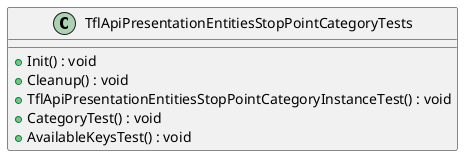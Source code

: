 @startuml
class TflApiPresentationEntitiesStopPointCategoryTests {
    + Init() : void
    + Cleanup() : void
    + TflApiPresentationEntitiesStopPointCategoryInstanceTest() : void
    + CategoryTest() : void
    + AvailableKeysTest() : void
}
@enduml
